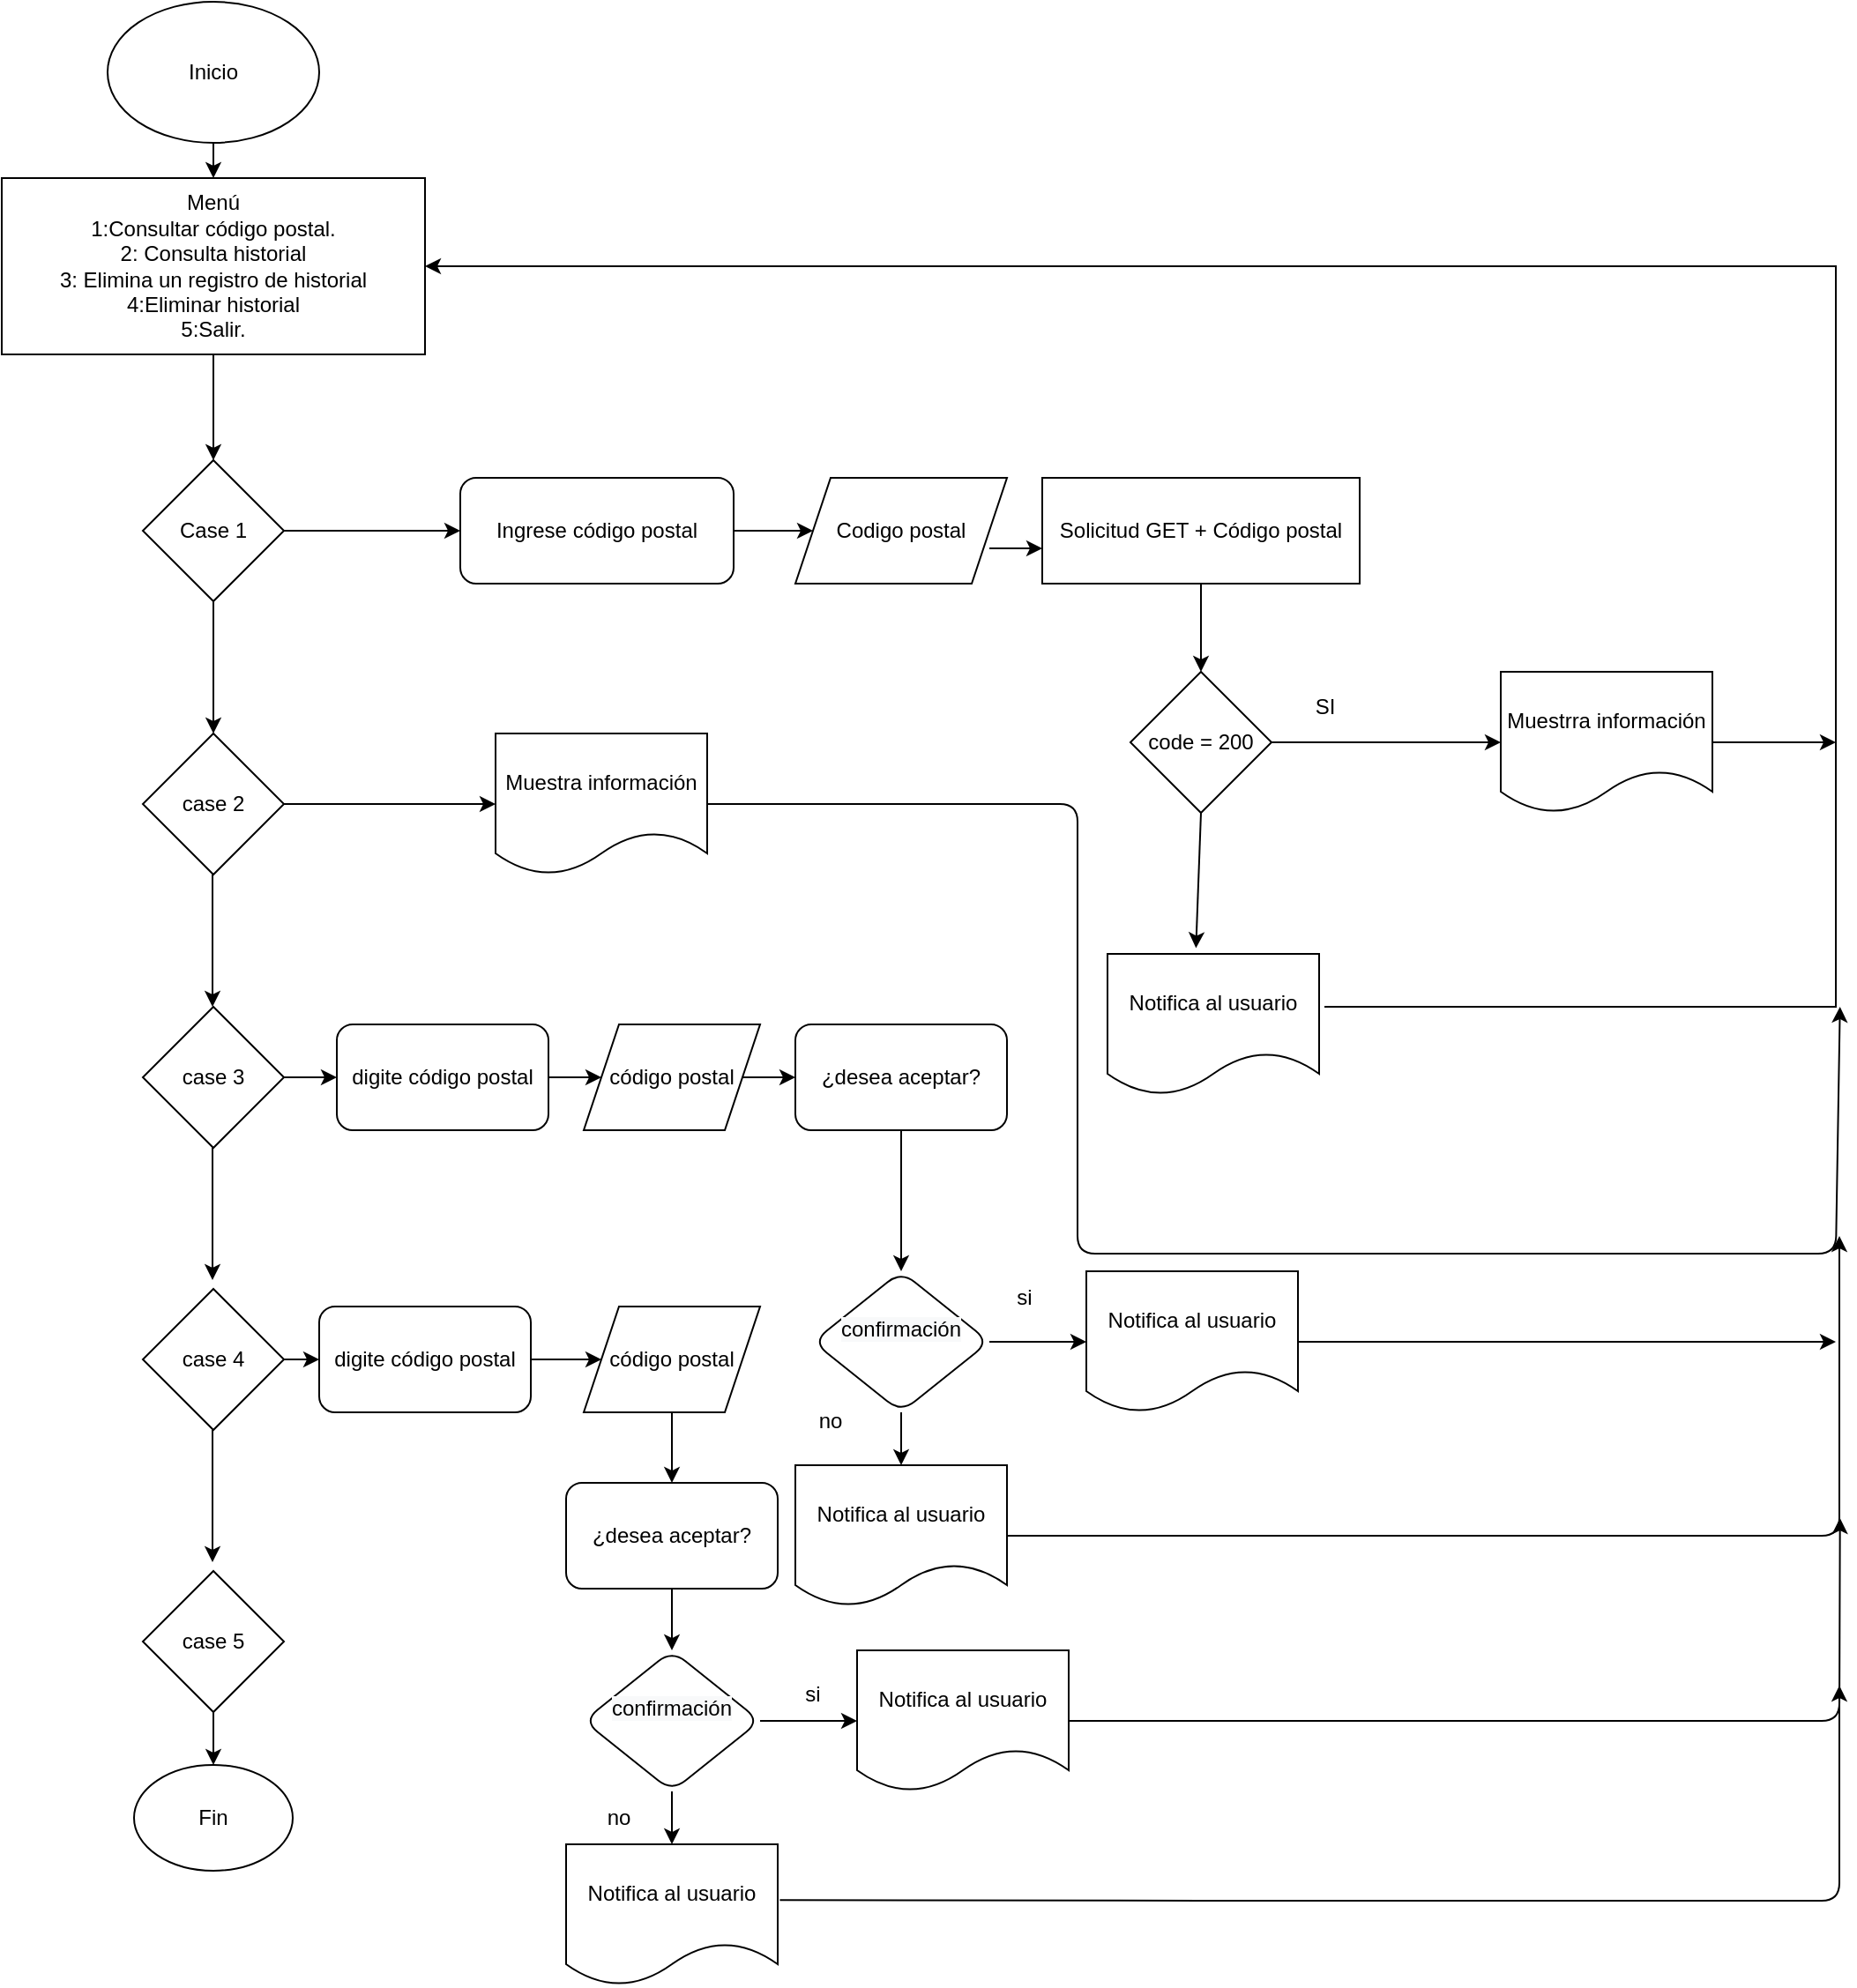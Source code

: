 <mxfile version="20.0.4" type="device"><diagram id="12dlyqS8Sp7jUx7FmvA1" name="Page-1"><mxGraphModel dx="500" dy="538" grid="1" gridSize="10" guides="1" tooltips="1" connect="1" arrows="1" fold="1" page="1" pageScale="1" pageWidth="827" pageHeight="1169" math="0" shadow="0"><root><mxCell id="0"/><mxCell id="1" parent="0"/><mxCell id="VBJFQiIYmeq6mzaIfqFu-1" value="Inicio" style="ellipse;whiteSpace=wrap;html=1;" parent="1" vertex="1"><mxGeometry x="260" y="90" width="120" height="80" as="geometry"/></mxCell><mxCell id="VBJFQiIYmeq6mzaIfqFu-3" value="Menú&lt;br&gt;1:Consultar código postal.&lt;br&gt;2: Consulta historial&lt;br&gt;3: Elimina un registro de historial&lt;br&gt;4:Eliminar historial&lt;br&gt;5:Salir." style="rounded=0;whiteSpace=wrap;html=1;" parent="1" vertex="1"><mxGeometry x="200" y="190" width="240" height="100" as="geometry"/></mxCell><mxCell id="VBJFQiIYmeq6mzaIfqFu-4" value="Case 1" style="rhombus;whiteSpace=wrap;html=1;" parent="1" vertex="1"><mxGeometry x="280" y="350" width="80" height="80" as="geometry"/></mxCell><mxCell id="VBJFQiIYmeq6mzaIfqFu-5" value="case 2" style="rhombus;whiteSpace=wrap;html=1;" parent="1" vertex="1"><mxGeometry x="280" y="505" width="80" height="80" as="geometry"/></mxCell><mxCell id="VBJFQiIYmeq6mzaIfqFu-6" value="" style="endArrow=classic;html=1;rounded=0;exitX=0.5;exitY=1;exitDx=0;exitDy=0;entryX=0.5;entryY=0;entryDx=0;entryDy=0;" parent="1" source="VBJFQiIYmeq6mzaIfqFu-4" target="VBJFQiIYmeq6mzaIfqFu-5" edge="1"><mxGeometry width="50" height="50" relative="1" as="geometry"><mxPoint x="310" y="500" as="sourcePoint"/><mxPoint x="360" y="450" as="targetPoint"/></mxGeometry></mxCell><mxCell id="VBJFQiIYmeq6mzaIfqFu-8" value="" style="endArrow=classic;html=1;rounded=0;exitX=0.5;exitY=1;exitDx=0;exitDy=0;entryX=0.5;entryY=0;entryDx=0;entryDy=0;" parent="1" target="VBJFQiIYmeq6mzaIfqFu-4" edge="1"><mxGeometry width="50" height="50" relative="1" as="geometry"><mxPoint x="320" y="290" as="sourcePoint"/><mxPoint x="360" y="310" as="targetPoint"/></mxGeometry></mxCell><mxCell id="VBJFQiIYmeq6mzaIfqFu-9" value="" style="endArrow=classic;html=1;rounded=0;exitX=0.5;exitY=1;exitDx=0;exitDy=0;entryX=0.5;entryY=0;entryDx=0;entryDy=0;" parent="1" source="VBJFQiIYmeq6mzaIfqFu-1" edge="1"><mxGeometry width="50" height="50" relative="1" as="geometry"><mxPoint x="310" y="320" as="sourcePoint"/><mxPoint x="320" y="190" as="targetPoint"/></mxGeometry></mxCell><mxCell id="VBJFQiIYmeq6mzaIfqFu-10" value="case 3" style="rhombus;whiteSpace=wrap;html=1;" parent="1" vertex="1"><mxGeometry x="280" y="660" width="80" height="80" as="geometry"/></mxCell><mxCell id="VBJFQiIYmeq6mzaIfqFu-13" value="Ingrese código postal" style="rounded=1;whiteSpace=wrap;html=1;" parent="1" vertex="1"><mxGeometry x="460" y="360" width="155" height="60" as="geometry"/></mxCell><mxCell id="VBJFQiIYmeq6mzaIfqFu-14" value="Codigo postal" style="shape=parallelogram;perimeter=parallelogramPerimeter;whiteSpace=wrap;html=1;fixedSize=1;" parent="1" vertex="1"><mxGeometry x="650" y="360" width="120" height="60" as="geometry"/></mxCell><mxCell id="VBJFQiIYmeq6mzaIfqFu-15" value="Muestrra información" style="shape=document;whiteSpace=wrap;html=1;boundedLbl=1;" parent="1" vertex="1"><mxGeometry x="1050" y="470" width="120" height="80" as="geometry"/></mxCell><UserObject label="Solicitud GET + Código postal" link="https://api.copomex.com/query/info_cp/" id="VBJFQiIYmeq6mzaIfqFu-16"><mxCell style="rounded=0;whiteSpace=wrap;html=1;" parent="1" vertex="1"><mxGeometry x="790" y="360" width="180" height="60" as="geometry"/></mxCell></UserObject><mxCell id="VBJFQiIYmeq6mzaIfqFu-18" value="code = 200" style="rhombus;whiteSpace=wrap;html=1;" parent="1" vertex="1"><mxGeometry x="840" y="470" width="80" height="80" as="geometry"/></mxCell><mxCell id="VBJFQiIYmeq6mzaIfqFu-19" value="" style="endArrow=classic;html=1;rounded=0;exitX=1;exitY=0.5;exitDx=0;exitDy=0;entryX=0;entryY=0.5;entryDx=0;entryDy=0;" parent="1" source="VBJFQiIYmeq6mzaIfqFu-18" target="VBJFQiIYmeq6mzaIfqFu-15" edge="1"><mxGeometry width="50" height="50" relative="1" as="geometry"><mxPoint x="940" y="550" as="sourcePoint"/><mxPoint x="990" y="500" as="targetPoint"/></mxGeometry></mxCell><mxCell id="VBJFQiIYmeq6mzaIfqFu-20" value="" style="endArrow=classic;html=1;rounded=0;exitX=0.5;exitY=1;exitDx=0;exitDy=0;entryX=0.5;entryY=0;entryDx=0;entryDy=0;" parent="1" source="VBJFQiIYmeq6mzaIfqFu-16" target="VBJFQiIYmeq6mzaIfqFu-18" edge="1"><mxGeometry width="50" height="50" relative="1" as="geometry"><mxPoint x="700" y="500" as="sourcePoint"/><mxPoint x="750" y="450" as="targetPoint"/></mxGeometry></mxCell><mxCell id="VBJFQiIYmeq6mzaIfqFu-21" value="" style="endArrow=classic;html=1;rounded=0;exitX=1;exitY=0.5;exitDx=0;exitDy=0;entryX=0;entryY=0.5;entryDx=0;entryDy=0;" parent="1" source="VBJFQiIYmeq6mzaIfqFu-13" target="VBJFQiIYmeq6mzaIfqFu-14" edge="1"><mxGeometry width="50" height="50" relative="1" as="geometry"><mxPoint x="630" y="410" as="sourcePoint"/><mxPoint x="680" y="360" as="targetPoint"/></mxGeometry></mxCell><mxCell id="VBJFQiIYmeq6mzaIfqFu-22" value="" style="endArrow=classic;html=1;rounded=0;" parent="1" edge="1"><mxGeometry width="50" height="50" relative="1" as="geometry"><mxPoint x="760" y="400" as="sourcePoint"/><mxPoint x="790" y="400" as="targetPoint"/></mxGeometry></mxCell><mxCell id="VBJFQiIYmeq6mzaIfqFu-23" value="SI" style="text;html=1;align=center;verticalAlign=middle;resizable=0;points=[];autosize=1;strokeColor=none;fillColor=none;" parent="1" vertex="1"><mxGeometry x="935" y="475" width="30" height="30" as="geometry"/></mxCell><mxCell id="VBJFQiIYmeq6mzaIfqFu-24" value="Notifica al usuario" style="shape=document;whiteSpace=wrap;html=1;boundedLbl=1;" parent="1" vertex="1"><mxGeometry x="827" y="630" width="120" height="80" as="geometry"/></mxCell><mxCell id="VBJFQiIYmeq6mzaIfqFu-25" value="" style="endArrow=classic;html=1;rounded=0;exitX=0.5;exitY=1;exitDx=0;exitDy=0;entryX=0.418;entryY=-0.041;entryDx=0;entryDy=0;entryPerimeter=0;" parent="1" source="VBJFQiIYmeq6mzaIfqFu-18" target="VBJFQiIYmeq6mzaIfqFu-24" edge="1"><mxGeometry width="50" height="50" relative="1" as="geometry"><mxPoint x="710" y="580" as="sourcePoint"/><mxPoint x="760" y="530" as="targetPoint"/></mxGeometry></mxCell><mxCell id="VBJFQiIYmeq6mzaIfqFu-26" value="" style="endArrow=classic;html=1;rounded=0;entryX=1;entryY=0.5;entryDx=0;entryDy=0;" parent="1" edge="1" target="VBJFQiIYmeq6mzaIfqFu-3"><mxGeometry width="50" height="50" relative="1" as="geometry"><mxPoint x="950" y="660" as="sourcePoint"/><mxPoint x="490" y="240" as="targetPoint"/><Array as="points"><mxPoint x="1240" y="660"/><mxPoint x="1240" y="240"/></Array></mxGeometry></mxCell><mxCell id="VBJFQiIYmeq6mzaIfqFu-27" value="" style="endArrow=classic;html=1;rounded=0;exitX=1;exitY=0.5;exitDx=0;exitDy=0;" parent="1" source="VBJFQiIYmeq6mzaIfqFu-15" edge="1"><mxGeometry width="50" height="50" relative="1" as="geometry"><mxPoint x="1150" y="610" as="sourcePoint"/><mxPoint x="1240" y="510" as="targetPoint"/></mxGeometry></mxCell><mxCell id="VBJFQiIYmeq6mzaIfqFu-28" value="" style="endArrow=classic;html=1;rounded=0;exitX=1;exitY=0.5;exitDx=0;exitDy=0;" parent="1" source="VBJFQiIYmeq6mzaIfqFu-4" target="VBJFQiIYmeq6mzaIfqFu-13" edge="1"><mxGeometry width="50" height="50" relative="1" as="geometry"><mxPoint x="340" y="470" as="sourcePoint"/><mxPoint x="380" y="390" as="targetPoint"/></mxGeometry></mxCell><mxCell id="9T_1pnaZ4LhIv9BEz7Bm-1" value="case 4" style="rhombus;whiteSpace=wrap;html=1;rounded=0;sketch=0;" vertex="1" parent="1"><mxGeometry x="280" y="820" width="80" height="80" as="geometry"/></mxCell><mxCell id="9T_1pnaZ4LhIv9BEz7Bm-41" value="" style="edgeStyle=orthogonalEdgeStyle;curved=0;rounded=1;sketch=0;orthogonalLoop=1;jettySize=auto;html=1;" edge="1" parent="1" source="9T_1pnaZ4LhIv9BEz7Bm-2" target="9T_1pnaZ4LhIv9BEz7Bm-40"><mxGeometry relative="1" as="geometry"/></mxCell><mxCell id="9T_1pnaZ4LhIv9BEz7Bm-2" value="case 5" style="rhombus;whiteSpace=wrap;html=1;rounded=0;sketch=0;" vertex="1" parent="1"><mxGeometry x="280" y="980" width="80" height="80" as="geometry"/></mxCell><mxCell id="9T_1pnaZ4LhIv9BEz7Bm-6" value="Muestra información" style="shape=document;whiteSpace=wrap;html=1;boundedLbl=1;rounded=0;sketch=0;" vertex="1" parent="1"><mxGeometry x="480" y="505" width="120" height="80" as="geometry"/></mxCell><mxCell id="9T_1pnaZ4LhIv9BEz7Bm-8" value="" style="endArrow=classic;html=1;rounded=1;sketch=0;curved=0;exitX=1;exitY=0.5;exitDx=0;exitDy=0;entryX=0;entryY=0.5;entryDx=0;entryDy=0;" edge="1" parent="1" source="VBJFQiIYmeq6mzaIfqFu-5" target="9T_1pnaZ4LhIv9BEz7Bm-6"><mxGeometry width="50" height="50" relative="1" as="geometry"><mxPoint x="570" y="545" as="sourcePoint"/><mxPoint x="400" y="545" as="targetPoint"/><Array as="points"/></mxGeometry></mxCell><mxCell id="9T_1pnaZ4LhIv9BEz7Bm-10" value="" style="endArrow=classic;html=1;rounded=0;exitX=0.5;exitY=1;exitDx=0;exitDy=0;entryX=0.5;entryY=0;entryDx=0;entryDy=0;" edge="1" parent="1"><mxGeometry width="50" height="50" relative="1" as="geometry"><mxPoint x="319.5" y="900" as="sourcePoint"/><mxPoint x="319.5" y="975" as="targetPoint"/></mxGeometry></mxCell><mxCell id="9T_1pnaZ4LhIv9BEz7Bm-11" value="" style="endArrow=classic;html=1;rounded=0;exitX=0.5;exitY=1;exitDx=0;exitDy=0;entryX=0.5;entryY=0;entryDx=0;entryDy=0;" edge="1" parent="1"><mxGeometry width="50" height="50" relative="1" as="geometry"><mxPoint x="319.5" y="740" as="sourcePoint"/><mxPoint x="319.5" y="815" as="targetPoint"/></mxGeometry></mxCell><mxCell id="9T_1pnaZ4LhIv9BEz7Bm-12" value="" style="endArrow=classic;html=1;rounded=0;exitX=0.5;exitY=1;exitDx=0;exitDy=0;entryX=0.5;entryY=0;entryDx=0;entryDy=0;" edge="1" parent="1"><mxGeometry width="50" height="50" relative="1" as="geometry"><mxPoint x="319.5" y="585" as="sourcePoint"/><mxPoint x="319.5" y="660" as="targetPoint"/></mxGeometry></mxCell><mxCell id="9T_1pnaZ4LhIv9BEz7Bm-19" value="" style="edgeStyle=orthogonalEdgeStyle;curved=0;rounded=1;sketch=0;orthogonalLoop=1;jettySize=auto;html=1;" edge="1" parent="1" source="9T_1pnaZ4LhIv9BEz7Bm-13" target="9T_1pnaZ4LhIv9BEz7Bm-16"><mxGeometry relative="1" as="geometry"/></mxCell><mxCell id="9T_1pnaZ4LhIv9BEz7Bm-13" value="digite código postal" style="rounded=1;whiteSpace=wrap;html=1;sketch=0;" vertex="1" parent="1"><mxGeometry x="390" y="670" width="120" height="60" as="geometry"/></mxCell><mxCell id="9T_1pnaZ4LhIv9BEz7Bm-14" value="" style="endArrow=classic;html=1;rounded=1;sketch=0;curved=0;exitX=1;exitY=0.5;exitDx=0;exitDy=0;" edge="1" parent="1" source="9T_1pnaZ4LhIv9BEz7Bm-6"><mxGeometry width="50" height="50" relative="1" as="geometry"><mxPoint x="670" y="583" as="sourcePoint"/><mxPoint x="1242.353" y="660" as="targetPoint"/><Array as="points"><mxPoint x="810" y="545"/><mxPoint x="810" y="800"/><mxPoint x="1240" y="800"/></Array></mxGeometry></mxCell><mxCell id="9T_1pnaZ4LhIv9BEz7Bm-15" value="" style="endArrow=classic;html=1;rounded=1;sketch=0;curved=0;entryX=0;entryY=0.5;entryDx=0;entryDy=0;exitX=1;exitY=0.5;exitDx=0;exitDy=0;" edge="1" parent="1" source="VBJFQiIYmeq6mzaIfqFu-10" target="9T_1pnaZ4LhIv9BEz7Bm-13"><mxGeometry width="50" height="50" relative="1" as="geometry"><mxPoint x="590" y="670" as="sourcePoint"/><mxPoint x="380" y="700" as="targetPoint"/></mxGeometry></mxCell><mxCell id="9T_1pnaZ4LhIv9BEz7Bm-23" value="" style="edgeStyle=orthogonalEdgeStyle;curved=0;rounded=1;sketch=0;orthogonalLoop=1;jettySize=auto;html=1;entryX=0;entryY=0.5;entryDx=0;entryDy=0;" edge="1" parent="1" source="9T_1pnaZ4LhIv9BEz7Bm-16" target="9T_1pnaZ4LhIv9BEz7Bm-24"><mxGeometry relative="1" as="geometry"><mxPoint x="650" y="700" as="targetPoint"/></mxGeometry></mxCell><mxCell id="9T_1pnaZ4LhIv9BEz7Bm-16" value="código postal" style="shape=parallelogram;perimeter=parallelogramPerimeter;whiteSpace=wrap;html=1;fixedSize=1;rounded=0;sketch=0;" vertex="1" parent="1"><mxGeometry x="530" y="670" width="100" height="60" as="geometry"/></mxCell><mxCell id="9T_1pnaZ4LhIv9BEz7Bm-29" value="" style="edgeStyle=orthogonalEdgeStyle;curved=0;rounded=1;sketch=0;orthogonalLoop=1;jettySize=auto;html=1;" edge="1" parent="1" source="9T_1pnaZ4LhIv9BEz7Bm-24" target="9T_1pnaZ4LhIv9BEz7Bm-28"><mxGeometry relative="1" as="geometry"/></mxCell><mxCell id="9T_1pnaZ4LhIv9BEz7Bm-24" value="¿desea aceptar?" style="rounded=1;whiteSpace=wrap;html=1;sketch=0;" vertex="1" parent="1"><mxGeometry x="650" y="670" width="120" height="60" as="geometry"/></mxCell><mxCell id="9T_1pnaZ4LhIv9BEz7Bm-34" value="" style="edgeStyle=orthogonalEdgeStyle;curved=0;rounded=1;sketch=0;orthogonalLoop=1;jettySize=auto;html=1;" edge="1" parent="1" source="9T_1pnaZ4LhIv9BEz7Bm-28" target="9T_1pnaZ4LhIv9BEz7Bm-32"><mxGeometry relative="1" as="geometry"/></mxCell><mxCell id="9T_1pnaZ4LhIv9BEz7Bm-35" value="" style="edgeStyle=orthogonalEdgeStyle;curved=0;rounded=1;sketch=0;orthogonalLoop=1;jettySize=auto;html=1;" edge="1" parent="1" source="9T_1pnaZ4LhIv9BEz7Bm-28" target="9T_1pnaZ4LhIv9BEz7Bm-33"><mxGeometry relative="1" as="geometry"/></mxCell><mxCell id="9T_1pnaZ4LhIv9BEz7Bm-28" value="&#10;&lt;span style=&quot;color: rgb(0, 0, 0); font-family: Helvetica; font-size: 12px; font-style: normal; font-variant-ligatures: normal; font-variant-caps: normal; font-weight: 400; letter-spacing: normal; orphans: 2; text-align: center; text-indent: 0px; text-transform: none; widows: 2; word-spacing: 0px; -webkit-text-stroke-width: 0px; background-color: rgb(248, 249, 250); text-decoration-thickness: initial; text-decoration-style: initial; text-decoration-color: initial; float: none; display: inline !important;&quot;&gt;confirmación&lt;/span&gt;&#10;&#10;" style="rhombus;whiteSpace=wrap;html=1;rounded=1;sketch=0;" vertex="1" parent="1"><mxGeometry x="660" y="810" width="100" height="80" as="geometry"/></mxCell><mxCell id="9T_1pnaZ4LhIv9BEz7Bm-30" value="si" style="text;html=1;strokeColor=none;fillColor=none;align=center;verticalAlign=middle;whiteSpace=wrap;rounded=0;sketch=0;" vertex="1" parent="1"><mxGeometry x="750" y="810" width="60" height="30" as="geometry"/></mxCell><mxCell id="9T_1pnaZ4LhIv9BEz7Bm-31" value="no" style="text;html=1;strokeColor=none;fillColor=none;align=center;verticalAlign=middle;whiteSpace=wrap;rounded=0;sketch=0;" vertex="1" parent="1"><mxGeometry x="640" y="880" width="60" height="30" as="geometry"/></mxCell><mxCell id="9T_1pnaZ4LhIv9BEz7Bm-32" value="Notifica al usuario" style="shape=document;whiteSpace=wrap;html=1;boundedLbl=1;rounded=0;sketch=0;" vertex="1" parent="1"><mxGeometry x="650" y="920" width="120" height="80" as="geometry"/></mxCell><mxCell id="9T_1pnaZ4LhIv9BEz7Bm-33" value="Notifica al usuario" style="shape=document;whiteSpace=wrap;html=1;boundedLbl=1;rounded=0;sketch=0;" vertex="1" parent="1"><mxGeometry x="815" y="810" width="120" height="80" as="geometry"/></mxCell><mxCell id="9T_1pnaZ4LhIv9BEz7Bm-37" value="" style="endArrow=classic;html=1;rounded=1;sketch=0;curved=0;exitX=1;exitY=0.5;exitDx=0;exitDy=0;" edge="1" parent="1" source="9T_1pnaZ4LhIv9BEz7Bm-32"><mxGeometry width="50" height="50" relative="1" as="geometry"><mxPoint x="862" y="960" as="sourcePoint"/><mxPoint x="1242" y="790" as="targetPoint"/><Array as="points"><mxPoint x="890" y="960"/><mxPoint x="1242" y="960"/></Array></mxGeometry></mxCell><mxCell id="9T_1pnaZ4LhIv9BEz7Bm-38" value="" style="edgeStyle=orthogonalEdgeStyle;curved=0;rounded=1;sketch=0;orthogonalLoop=1;jettySize=auto;html=1;exitX=1;exitY=0.5;exitDx=0;exitDy=0;" edge="1" parent="1" source="9T_1pnaZ4LhIv9BEz7Bm-33"><mxGeometry relative="1" as="geometry"><mxPoint x="960" y="840" as="sourcePoint"/><mxPoint x="1240" y="850" as="targetPoint"/></mxGeometry></mxCell><mxCell id="9T_1pnaZ4LhIv9BEz7Bm-44" value="" style="edgeStyle=orthogonalEdgeStyle;curved=0;rounded=1;sketch=0;orthogonalLoop=1;jettySize=auto;html=1;" edge="1" parent="1" source="9T_1pnaZ4LhIv9BEz7Bm-39" target="9T_1pnaZ4LhIv9BEz7Bm-42"><mxGeometry relative="1" as="geometry"/></mxCell><mxCell id="9T_1pnaZ4LhIv9BEz7Bm-39" value="digite código postal" style="rounded=1;whiteSpace=wrap;html=1;sketch=0;" vertex="1" parent="1"><mxGeometry x="380" y="830" width="120" height="60" as="geometry"/></mxCell><mxCell id="9T_1pnaZ4LhIv9BEz7Bm-40" value="Fin" style="ellipse;whiteSpace=wrap;html=1;rounded=0;sketch=0;" vertex="1" parent="1"><mxGeometry x="275" y="1090" width="90" height="60" as="geometry"/></mxCell><mxCell id="9T_1pnaZ4LhIv9BEz7Bm-45" value="" style="edgeStyle=orthogonalEdgeStyle;curved=0;rounded=1;sketch=0;orthogonalLoop=1;jettySize=auto;html=1;" edge="1" parent="1" source="9T_1pnaZ4LhIv9BEz7Bm-42" target="9T_1pnaZ4LhIv9BEz7Bm-43"><mxGeometry relative="1" as="geometry"/></mxCell><mxCell id="9T_1pnaZ4LhIv9BEz7Bm-42" value="código postal" style="shape=parallelogram;perimeter=parallelogramPerimeter;whiteSpace=wrap;html=1;fixedSize=1;rounded=0;sketch=0;" vertex="1" parent="1"><mxGeometry x="530" y="830" width="100" height="60" as="geometry"/></mxCell><mxCell id="9T_1pnaZ4LhIv9BEz7Bm-50" value="" style="edgeStyle=orthogonalEdgeStyle;curved=0;rounded=1;sketch=0;orthogonalLoop=1;jettySize=auto;html=1;" edge="1" parent="1" source="9T_1pnaZ4LhIv9BEz7Bm-43" target="9T_1pnaZ4LhIv9BEz7Bm-47"><mxGeometry relative="1" as="geometry"/></mxCell><mxCell id="9T_1pnaZ4LhIv9BEz7Bm-43" value="¿desea aceptar?" style="rounded=1;whiteSpace=wrap;html=1;sketch=0;" vertex="1" parent="1"><mxGeometry x="520" y="930" width="120" height="60" as="geometry"/></mxCell><mxCell id="9T_1pnaZ4LhIv9BEz7Bm-46" value="" style="endArrow=classic;html=1;rounded=1;sketch=0;curved=0;exitX=1;exitY=0.5;exitDx=0;exitDy=0;entryX=0;entryY=0.5;entryDx=0;entryDy=0;" edge="1" parent="1" source="9T_1pnaZ4LhIv9BEz7Bm-1" target="9T_1pnaZ4LhIv9BEz7Bm-39"><mxGeometry width="50" height="50" relative="1" as="geometry"><mxPoint x="450" y="830" as="sourcePoint"/><mxPoint x="500" y="780" as="targetPoint"/></mxGeometry></mxCell><mxCell id="9T_1pnaZ4LhIv9BEz7Bm-51" value="" style="edgeStyle=orthogonalEdgeStyle;curved=0;rounded=1;sketch=0;orthogonalLoop=1;jettySize=auto;html=1;" edge="1" parent="1" source="9T_1pnaZ4LhIv9BEz7Bm-47" target="9T_1pnaZ4LhIv9BEz7Bm-49"><mxGeometry relative="1" as="geometry"/></mxCell><mxCell id="9T_1pnaZ4LhIv9BEz7Bm-52" value="" style="edgeStyle=orthogonalEdgeStyle;curved=0;rounded=1;sketch=0;orthogonalLoop=1;jettySize=auto;html=1;" edge="1" parent="1" source="9T_1pnaZ4LhIv9BEz7Bm-47" target="9T_1pnaZ4LhIv9BEz7Bm-48"><mxGeometry relative="1" as="geometry"/></mxCell><mxCell id="9T_1pnaZ4LhIv9BEz7Bm-47" value="&#10;&lt;span style=&quot;color: rgb(0, 0, 0); font-family: Helvetica; font-size: 12px; font-style: normal; font-variant-ligatures: normal; font-variant-caps: normal; font-weight: 400; letter-spacing: normal; orphans: 2; text-align: center; text-indent: 0px; text-transform: none; widows: 2; word-spacing: 0px; -webkit-text-stroke-width: 0px; background-color: rgb(248, 249, 250); text-decoration-thickness: initial; text-decoration-style: initial; text-decoration-color: initial; float: none; display: inline !important;&quot;&gt;confirmación&lt;/span&gt;&#10;&#10;" style="rhombus;whiteSpace=wrap;html=1;rounded=1;sketch=0;" vertex="1" parent="1"><mxGeometry x="530" y="1025" width="100" height="80" as="geometry"/></mxCell><mxCell id="9T_1pnaZ4LhIv9BEz7Bm-48" value="Notifica al usuario" style="shape=document;whiteSpace=wrap;html=1;boundedLbl=1;rounded=0;sketch=0;" vertex="1" parent="1"><mxGeometry x="520" y="1135" width="120" height="80" as="geometry"/></mxCell><mxCell id="9T_1pnaZ4LhIv9BEz7Bm-49" value="Notifica al usuario" style="shape=document;whiteSpace=wrap;html=1;boundedLbl=1;rounded=0;sketch=0;" vertex="1" parent="1"><mxGeometry x="685" y="1025" width="120" height="80" as="geometry"/></mxCell><mxCell id="9T_1pnaZ4LhIv9BEz7Bm-53" value="" style="endArrow=classic;html=1;rounded=1;sketch=0;curved=0;exitX=1;exitY=0.5;exitDx=0;exitDy=0;" edge="1" parent="1" source="9T_1pnaZ4LhIv9BEz7Bm-49"><mxGeometry width="50" height="50" relative="1" as="geometry"><mxPoint x="770" y="1110" as="sourcePoint"/><mxPoint x="1242.353" y="950" as="targetPoint"/><Array as="points"><mxPoint x="900" y="1065"/><mxPoint x="1242" y="1065"/></Array></mxGeometry></mxCell><mxCell id="9T_1pnaZ4LhIv9BEz7Bm-54" value="" style="endArrow=classic;html=1;rounded=1;sketch=0;curved=0;exitX=1.01;exitY=0.396;exitDx=0;exitDy=0;exitPerimeter=0;" edge="1" parent="1" source="9T_1pnaZ4LhIv9BEz7Bm-48"><mxGeometry width="50" height="50" relative="1" as="geometry"><mxPoint x="770" y="1215" as="sourcePoint"/><mxPoint x="1242" y="1045" as="targetPoint"/><Array as="points"><mxPoint x="890" y="1167"/><mxPoint x="1242" y="1167"/></Array></mxGeometry></mxCell><mxCell id="9T_1pnaZ4LhIv9BEz7Bm-55" value="si" style="text;html=1;strokeColor=none;fillColor=none;align=center;verticalAlign=middle;whiteSpace=wrap;rounded=0;sketch=0;" vertex="1" parent="1"><mxGeometry x="630" y="1035" width="60" height="30" as="geometry"/></mxCell><mxCell id="9T_1pnaZ4LhIv9BEz7Bm-56" value="no" style="text;html=1;strokeColor=none;fillColor=none;align=center;verticalAlign=middle;whiteSpace=wrap;rounded=0;sketch=0;" vertex="1" parent="1"><mxGeometry x="520" y="1105" width="60" height="30" as="geometry"/></mxCell></root></mxGraphModel></diagram></mxfile>